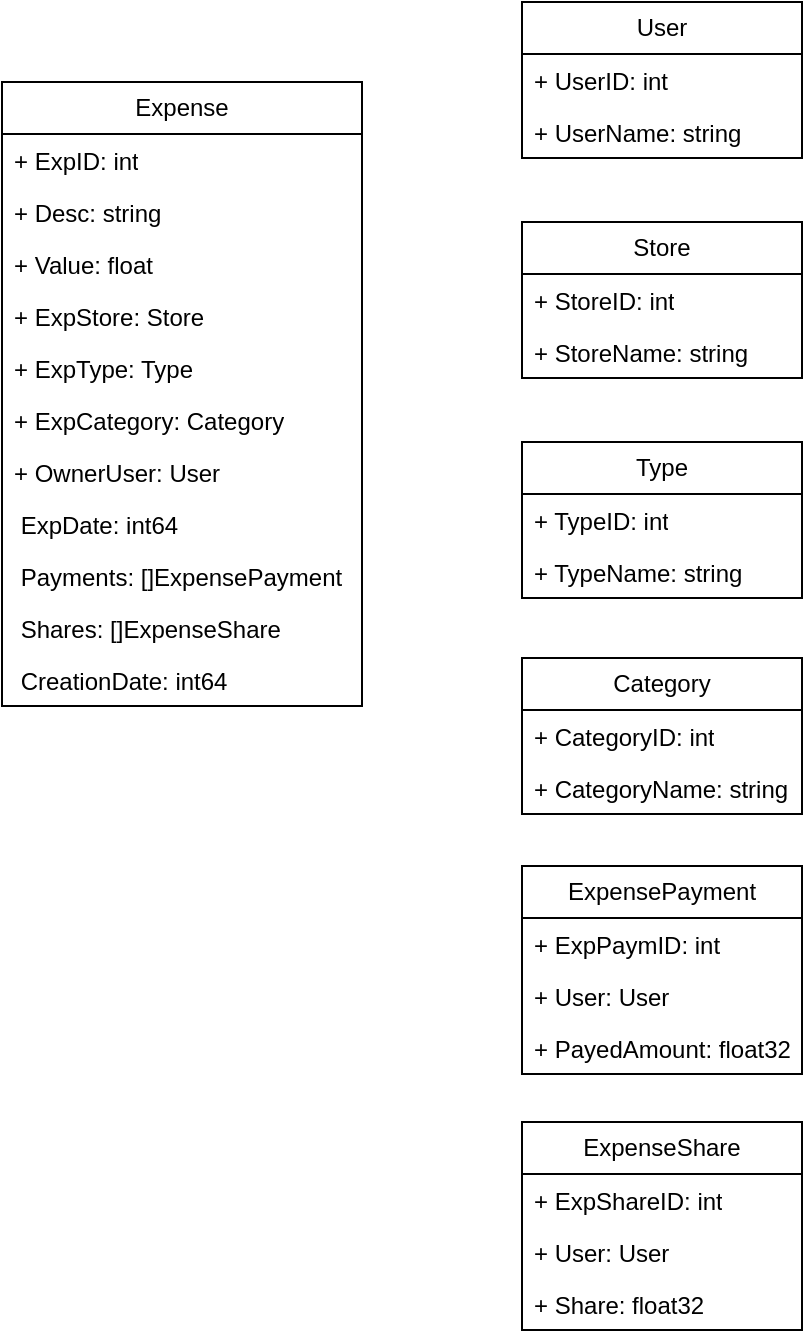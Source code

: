 <mxfile version="24.6.4" type="device">
  <diagram name="Page-1" id="oXb1JHimkFT35cxDcSaY">
    <mxGraphModel dx="1039" dy="1607" grid="1" gridSize="10" guides="1" tooltips="1" connect="1" arrows="1" fold="1" page="1" pageScale="1" pageWidth="1169" pageHeight="827" math="0" shadow="0">
      <root>
        <mxCell id="0" />
        <mxCell id="1" parent="0" />
        <mxCell id="J0fyOyV6ECCWtgZgzg0g-1" value="Expense" style="swimlane;fontStyle=0;childLayout=stackLayout;horizontal=1;startSize=26;fillColor=none;horizontalStack=0;resizeParent=1;resizeParentMax=0;resizeLast=0;collapsible=1;marginBottom=0;whiteSpace=wrap;html=1;" vertex="1" parent="1">
          <mxGeometry x="80" y="80" width="180" height="312" as="geometry" />
        </mxCell>
        <mxCell id="J0fyOyV6ECCWtgZgzg0g-2" value="+ ExpID: int" style="text;strokeColor=none;fillColor=none;align=left;verticalAlign=top;spacingLeft=4;spacingRight=4;overflow=hidden;rotatable=0;points=[[0,0.5],[1,0.5]];portConstraint=eastwest;whiteSpace=wrap;html=1;" vertex="1" parent="J0fyOyV6ECCWtgZgzg0g-1">
          <mxGeometry y="26" width="180" height="26" as="geometry" />
        </mxCell>
        <mxCell id="J0fyOyV6ECCWtgZgzg0g-3" value="+ Desc: string" style="text;strokeColor=none;fillColor=none;align=left;verticalAlign=top;spacingLeft=4;spacingRight=4;overflow=hidden;rotatable=0;points=[[0,0.5],[1,0.5]];portConstraint=eastwest;whiteSpace=wrap;html=1;" vertex="1" parent="J0fyOyV6ECCWtgZgzg0g-1">
          <mxGeometry y="52" width="180" height="26" as="geometry" />
        </mxCell>
        <mxCell id="J0fyOyV6ECCWtgZgzg0g-4" value="+ Value: float" style="text;strokeColor=none;fillColor=none;align=left;verticalAlign=top;spacingLeft=4;spacingRight=4;overflow=hidden;rotatable=0;points=[[0,0.5],[1,0.5]];portConstraint=eastwest;whiteSpace=wrap;html=1;" vertex="1" parent="J0fyOyV6ECCWtgZgzg0g-1">
          <mxGeometry y="78" width="180" height="26" as="geometry" />
        </mxCell>
        <mxCell id="J0fyOyV6ECCWtgZgzg0g-5" value="+ ExpStore: Store" style="text;strokeColor=none;fillColor=none;align=left;verticalAlign=top;spacingLeft=4;spacingRight=4;overflow=hidden;rotatable=0;points=[[0,0.5],[1,0.5]];portConstraint=eastwest;whiteSpace=wrap;html=1;" vertex="1" parent="J0fyOyV6ECCWtgZgzg0g-1">
          <mxGeometry y="104" width="180" height="26" as="geometry" />
        </mxCell>
        <mxCell id="J0fyOyV6ECCWtgZgzg0g-10" value="+ ExpType: Type" style="text;strokeColor=none;fillColor=none;align=left;verticalAlign=top;spacingLeft=4;spacingRight=4;overflow=hidden;rotatable=0;points=[[0,0.5],[1,0.5]];portConstraint=eastwest;whiteSpace=wrap;html=1;" vertex="1" parent="J0fyOyV6ECCWtgZgzg0g-1">
          <mxGeometry y="130" width="180" height="26" as="geometry" />
        </mxCell>
        <mxCell id="J0fyOyV6ECCWtgZgzg0g-6" value="+ ExpCategory: Category" style="text;strokeColor=none;fillColor=none;align=left;verticalAlign=top;spacingLeft=4;spacingRight=4;overflow=hidden;rotatable=0;points=[[0,0.5],[1,0.5]];portConstraint=eastwest;whiteSpace=wrap;html=1;" vertex="1" parent="J0fyOyV6ECCWtgZgzg0g-1">
          <mxGeometry y="156" width="180" height="26" as="geometry" />
        </mxCell>
        <mxCell id="J0fyOyV6ECCWtgZgzg0g-9" value="+ OwnerUser: User" style="text;strokeColor=none;fillColor=none;align=left;verticalAlign=top;spacingLeft=4;spacingRight=4;overflow=hidden;rotatable=0;points=[[0,0.5],[1,0.5]];portConstraint=eastwest;whiteSpace=wrap;html=1;" vertex="1" parent="J0fyOyV6ECCWtgZgzg0g-1">
          <mxGeometry y="182" width="180" height="26" as="geometry" />
        </mxCell>
        <mxCell id="J0fyOyV6ECCWtgZgzg0g-11" value="&amp;nbsp;ExpDate: int64" style="text;strokeColor=none;fillColor=none;align=left;verticalAlign=top;spacingLeft=4;spacingRight=4;overflow=hidden;rotatable=0;points=[[0,0.5],[1,0.5]];portConstraint=eastwest;whiteSpace=wrap;html=1;" vertex="1" parent="J0fyOyV6ECCWtgZgzg0g-1">
          <mxGeometry y="208" width="180" height="26" as="geometry" />
        </mxCell>
        <mxCell id="J0fyOyV6ECCWtgZgzg0g-12" value="&amp;nbsp;Payments: []ExpensePayment" style="text;strokeColor=none;fillColor=none;align=left;verticalAlign=top;spacingLeft=4;spacingRight=4;overflow=hidden;rotatable=0;points=[[0,0.5],[1,0.5]];portConstraint=eastwest;whiteSpace=wrap;html=1;" vertex="1" parent="J0fyOyV6ECCWtgZgzg0g-1">
          <mxGeometry y="234" width="180" height="26" as="geometry" />
        </mxCell>
        <mxCell id="J0fyOyV6ECCWtgZgzg0g-13" value="&amp;nbsp;Shares: []ExpenseShare" style="text;strokeColor=none;fillColor=none;align=left;verticalAlign=top;spacingLeft=4;spacingRight=4;overflow=hidden;rotatable=0;points=[[0,0.5],[1,0.5]];portConstraint=eastwest;whiteSpace=wrap;html=1;" vertex="1" parent="J0fyOyV6ECCWtgZgzg0g-1">
          <mxGeometry y="260" width="180" height="26" as="geometry" />
        </mxCell>
        <mxCell id="J0fyOyV6ECCWtgZgzg0g-14" value="&amp;nbsp;CreationDate: int64" style="text;strokeColor=none;fillColor=none;align=left;verticalAlign=top;spacingLeft=4;spacingRight=4;overflow=hidden;rotatable=0;points=[[0,0.5],[1,0.5]];portConstraint=eastwest;whiteSpace=wrap;html=1;" vertex="1" parent="J0fyOyV6ECCWtgZgzg0g-1">
          <mxGeometry y="286" width="180" height="26" as="geometry" />
        </mxCell>
        <mxCell id="J0fyOyV6ECCWtgZgzg0g-15" value="Store" style="swimlane;fontStyle=0;childLayout=stackLayout;horizontal=1;startSize=26;fillColor=none;horizontalStack=0;resizeParent=1;resizeParentMax=0;resizeLast=0;collapsible=1;marginBottom=0;whiteSpace=wrap;html=1;" vertex="1" parent="1">
          <mxGeometry x="340" y="150" width="140" height="78" as="geometry" />
        </mxCell>
        <mxCell id="J0fyOyV6ECCWtgZgzg0g-16" value="+ StoreID: int" style="text;strokeColor=none;fillColor=none;align=left;verticalAlign=top;spacingLeft=4;spacingRight=4;overflow=hidden;rotatable=0;points=[[0,0.5],[1,0.5]];portConstraint=eastwest;whiteSpace=wrap;html=1;" vertex="1" parent="J0fyOyV6ECCWtgZgzg0g-15">
          <mxGeometry y="26" width="140" height="26" as="geometry" />
        </mxCell>
        <mxCell id="J0fyOyV6ECCWtgZgzg0g-17" value="+ StoreName: string" style="text;strokeColor=none;fillColor=none;align=left;verticalAlign=top;spacingLeft=4;spacingRight=4;overflow=hidden;rotatable=0;points=[[0,0.5],[1,0.5]];portConstraint=eastwest;whiteSpace=wrap;html=1;" vertex="1" parent="J0fyOyV6ECCWtgZgzg0g-15">
          <mxGeometry y="52" width="140" height="26" as="geometry" />
        </mxCell>
        <mxCell id="J0fyOyV6ECCWtgZgzg0g-19" value="Type" style="swimlane;fontStyle=0;childLayout=stackLayout;horizontal=1;startSize=26;fillColor=none;horizontalStack=0;resizeParent=1;resizeParentMax=0;resizeLast=0;collapsible=1;marginBottom=0;whiteSpace=wrap;html=1;" vertex="1" parent="1">
          <mxGeometry x="340" y="260" width="140" height="78" as="geometry" />
        </mxCell>
        <mxCell id="J0fyOyV6ECCWtgZgzg0g-20" value="+ TypeID: int" style="text;strokeColor=none;fillColor=none;align=left;verticalAlign=top;spacingLeft=4;spacingRight=4;overflow=hidden;rotatable=0;points=[[0,0.5],[1,0.5]];portConstraint=eastwest;whiteSpace=wrap;html=1;" vertex="1" parent="J0fyOyV6ECCWtgZgzg0g-19">
          <mxGeometry y="26" width="140" height="26" as="geometry" />
        </mxCell>
        <mxCell id="J0fyOyV6ECCWtgZgzg0g-21" value="+ TypeName: string" style="text;strokeColor=none;fillColor=none;align=left;verticalAlign=top;spacingLeft=4;spacingRight=4;overflow=hidden;rotatable=0;points=[[0,0.5],[1,0.5]];portConstraint=eastwest;whiteSpace=wrap;html=1;" vertex="1" parent="J0fyOyV6ECCWtgZgzg0g-19">
          <mxGeometry y="52" width="140" height="26" as="geometry" />
        </mxCell>
        <mxCell id="J0fyOyV6ECCWtgZgzg0g-23" value="Category" style="swimlane;fontStyle=0;childLayout=stackLayout;horizontal=1;startSize=26;fillColor=none;horizontalStack=0;resizeParent=1;resizeParentMax=0;resizeLast=0;collapsible=1;marginBottom=0;whiteSpace=wrap;html=1;" vertex="1" parent="1">
          <mxGeometry x="340" y="368" width="140" height="78" as="geometry" />
        </mxCell>
        <mxCell id="J0fyOyV6ECCWtgZgzg0g-24" value="+ CategoryID: int" style="text;strokeColor=none;fillColor=none;align=left;verticalAlign=top;spacingLeft=4;spacingRight=4;overflow=hidden;rotatable=0;points=[[0,0.5],[1,0.5]];portConstraint=eastwest;whiteSpace=wrap;html=1;" vertex="1" parent="J0fyOyV6ECCWtgZgzg0g-23">
          <mxGeometry y="26" width="140" height="26" as="geometry" />
        </mxCell>
        <mxCell id="J0fyOyV6ECCWtgZgzg0g-25" value="+ CategoryName: string" style="text;strokeColor=none;fillColor=none;align=left;verticalAlign=top;spacingLeft=4;spacingRight=4;overflow=hidden;rotatable=0;points=[[0,0.5],[1,0.5]];portConstraint=eastwest;whiteSpace=wrap;html=1;" vertex="1" parent="J0fyOyV6ECCWtgZgzg0g-23">
          <mxGeometry y="52" width="140" height="26" as="geometry" />
        </mxCell>
        <mxCell id="J0fyOyV6ECCWtgZgzg0g-27" value="ExpensePayment" style="swimlane;fontStyle=0;childLayout=stackLayout;horizontal=1;startSize=26;fillColor=none;horizontalStack=0;resizeParent=1;resizeParentMax=0;resizeLast=0;collapsible=1;marginBottom=0;whiteSpace=wrap;html=1;" vertex="1" parent="1">
          <mxGeometry x="340" y="472" width="140" height="104" as="geometry" />
        </mxCell>
        <mxCell id="J0fyOyV6ECCWtgZgzg0g-28" value="+ ExpPaymID: int" style="text;strokeColor=none;fillColor=none;align=left;verticalAlign=top;spacingLeft=4;spacingRight=4;overflow=hidden;rotatable=0;points=[[0,0.5],[1,0.5]];portConstraint=eastwest;whiteSpace=wrap;html=1;" vertex="1" parent="J0fyOyV6ECCWtgZgzg0g-27">
          <mxGeometry y="26" width="140" height="26" as="geometry" />
        </mxCell>
        <mxCell id="J0fyOyV6ECCWtgZgzg0g-29" value="+ User: User" style="text;strokeColor=none;fillColor=none;align=left;verticalAlign=top;spacingLeft=4;spacingRight=4;overflow=hidden;rotatable=0;points=[[0,0.5],[1,0.5]];portConstraint=eastwest;whiteSpace=wrap;html=1;" vertex="1" parent="J0fyOyV6ECCWtgZgzg0g-27">
          <mxGeometry y="52" width="140" height="26" as="geometry" />
        </mxCell>
        <mxCell id="J0fyOyV6ECCWtgZgzg0g-30" value="+ PayedAmount: float32" style="text;strokeColor=none;fillColor=none;align=left;verticalAlign=top;spacingLeft=4;spacingRight=4;overflow=hidden;rotatable=0;points=[[0,0.5],[1,0.5]];portConstraint=eastwest;whiteSpace=wrap;html=1;" vertex="1" parent="J0fyOyV6ECCWtgZgzg0g-27">
          <mxGeometry y="78" width="140" height="26" as="geometry" />
        </mxCell>
        <mxCell id="J0fyOyV6ECCWtgZgzg0g-31" value="ExpenseShare" style="swimlane;fontStyle=0;childLayout=stackLayout;horizontal=1;startSize=26;fillColor=none;horizontalStack=0;resizeParent=1;resizeParentMax=0;resizeLast=0;collapsible=1;marginBottom=0;whiteSpace=wrap;html=1;" vertex="1" parent="1">
          <mxGeometry x="340" y="600" width="140" height="104" as="geometry" />
        </mxCell>
        <mxCell id="J0fyOyV6ECCWtgZgzg0g-32" value="+ ExpShareID: int" style="text;strokeColor=none;fillColor=none;align=left;verticalAlign=top;spacingLeft=4;spacingRight=4;overflow=hidden;rotatable=0;points=[[0,0.5],[1,0.5]];portConstraint=eastwest;whiteSpace=wrap;html=1;" vertex="1" parent="J0fyOyV6ECCWtgZgzg0g-31">
          <mxGeometry y="26" width="140" height="26" as="geometry" />
        </mxCell>
        <mxCell id="J0fyOyV6ECCWtgZgzg0g-33" value="+ User: User" style="text;strokeColor=none;fillColor=none;align=left;verticalAlign=top;spacingLeft=4;spacingRight=4;overflow=hidden;rotatable=0;points=[[0,0.5],[1,0.5]];portConstraint=eastwest;whiteSpace=wrap;html=1;" vertex="1" parent="J0fyOyV6ECCWtgZgzg0g-31">
          <mxGeometry y="52" width="140" height="26" as="geometry" />
        </mxCell>
        <mxCell id="J0fyOyV6ECCWtgZgzg0g-34" value="+ Share: float32" style="text;strokeColor=none;fillColor=none;align=left;verticalAlign=top;spacingLeft=4;spacingRight=4;overflow=hidden;rotatable=0;points=[[0,0.5],[1,0.5]];portConstraint=eastwest;whiteSpace=wrap;html=1;" vertex="1" parent="J0fyOyV6ECCWtgZgzg0g-31">
          <mxGeometry y="78" width="140" height="26" as="geometry" />
        </mxCell>
        <mxCell id="J0fyOyV6ECCWtgZgzg0g-35" value="User" style="swimlane;fontStyle=0;childLayout=stackLayout;horizontal=1;startSize=26;fillColor=none;horizontalStack=0;resizeParent=1;resizeParentMax=0;resizeLast=0;collapsible=1;marginBottom=0;whiteSpace=wrap;html=1;" vertex="1" parent="1">
          <mxGeometry x="340" y="40" width="140" height="78" as="geometry" />
        </mxCell>
        <mxCell id="J0fyOyV6ECCWtgZgzg0g-36" value="+ UserID: int" style="text;strokeColor=none;fillColor=none;align=left;verticalAlign=top;spacingLeft=4;spacingRight=4;overflow=hidden;rotatable=0;points=[[0,0.5],[1,0.5]];portConstraint=eastwest;whiteSpace=wrap;html=1;" vertex="1" parent="J0fyOyV6ECCWtgZgzg0g-35">
          <mxGeometry y="26" width="140" height="26" as="geometry" />
        </mxCell>
        <mxCell id="J0fyOyV6ECCWtgZgzg0g-37" value="+ UserName: string" style="text;strokeColor=none;fillColor=none;align=left;verticalAlign=top;spacingLeft=4;spacingRight=4;overflow=hidden;rotatable=0;points=[[0,0.5],[1,0.5]];portConstraint=eastwest;whiteSpace=wrap;html=1;" vertex="1" parent="J0fyOyV6ECCWtgZgzg0g-35">
          <mxGeometry y="52" width="140" height="26" as="geometry" />
        </mxCell>
      </root>
    </mxGraphModel>
  </diagram>
</mxfile>
